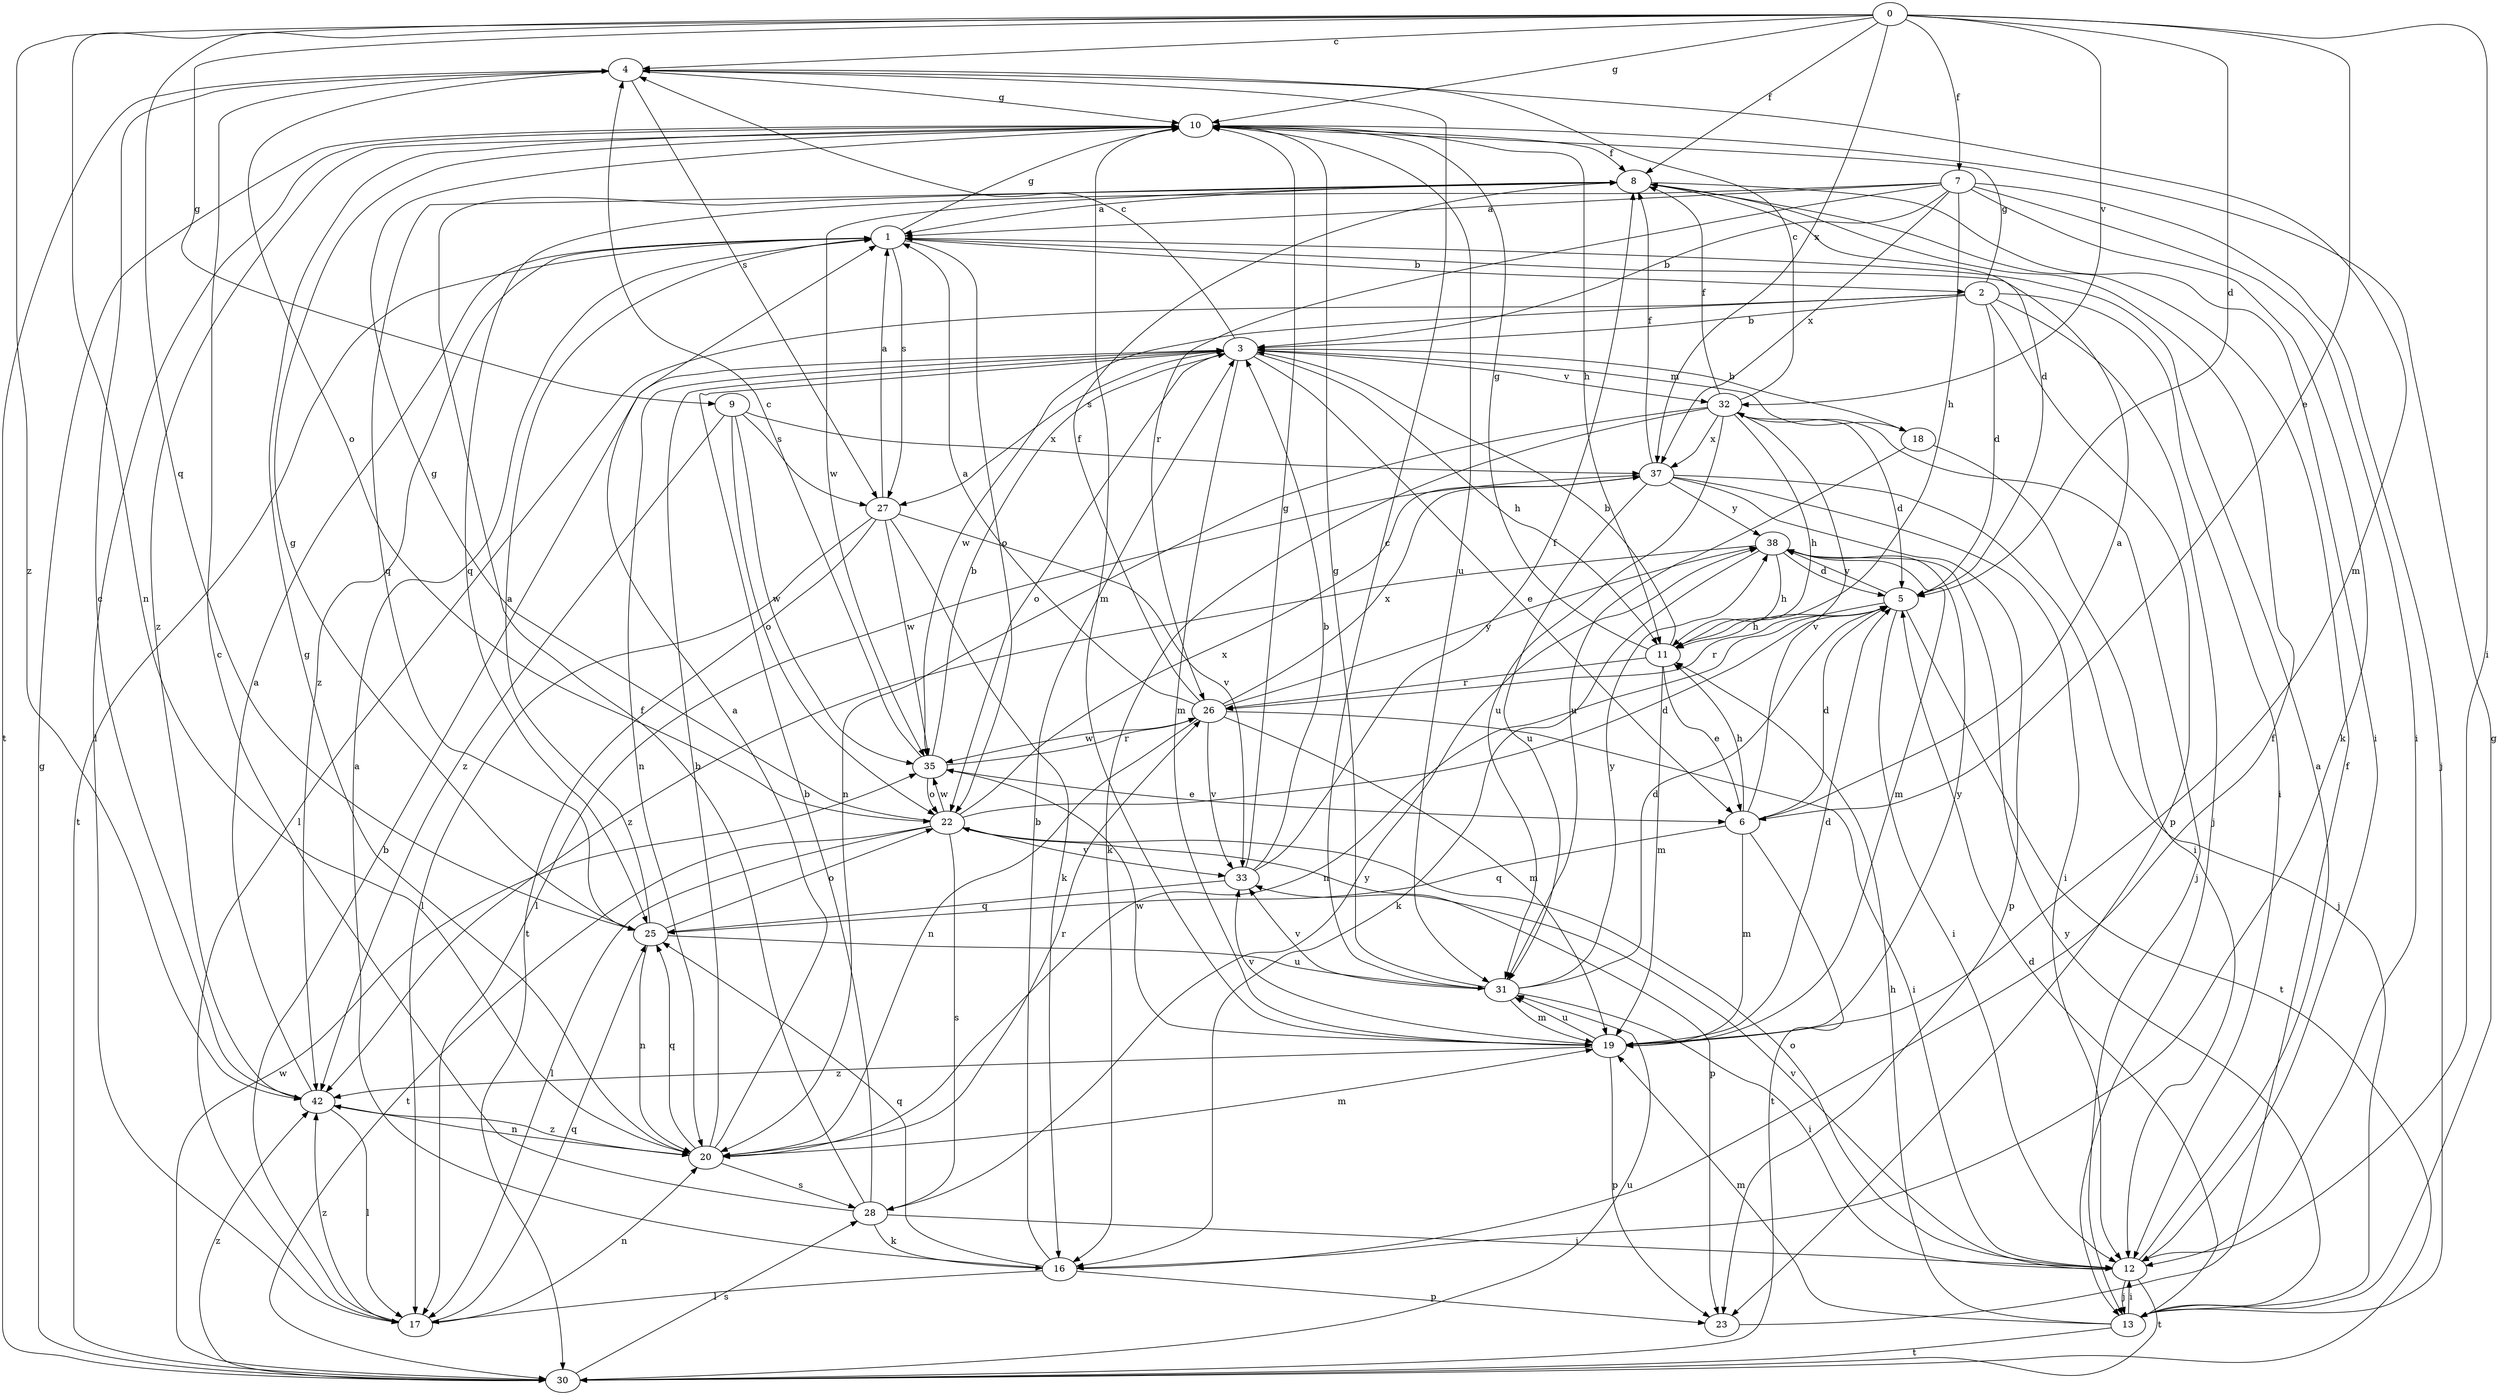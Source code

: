 strict digraph  {
0;
1;
2;
3;
4;
5;
6;
7;
8;
9;
10;
11;
12;
13;
16;
17;
18;
19;
20;
22;
23;
25;
26;
27;
28;
30;
31;
32;
33;
35;
37;
38;
42;
0 -> 4  [label=c];
0 -> 5  [label=d];
0 -> 6  [label=e];
0 -> 7  [label=f];
0 -> 8  [label=f];
0 -> 9  [label=g];
0 -> 10  [label=g];
0 -> 12  [label=i];
0 -> 20  [label=n];
0 -> 25  [label=q];
0 -> 32  [label=v];
0 -> 37  [label=x];
0 -> 42  [label=z];
1 -> 2  [label=b];
1 -> 10  [label=g];
1 -> 22  [label=o];
1 -> 27  [label=s];
1 -> 30  [label=t];
1 -> 42  [label=z];
2 -> 3  [label=b];
2 -> 5  [label=d];
2 -> 10  [label=g];
2 -> 12  [label=i];
2 -> 13  [label=j];
2 -> 17  [label=l];
2 -> 23  [label=p];
2 -> 35  [label=w];
3 -> 4  [label=c];
3 -> 6  [label=e];
3 -> 11  [label=h];
3 -> 18  [label=m];
3 -> 19  [label=m];
3 -> 20  [label=n];
3 -> 22  [label=o];
3 -> 27  [label=s];
3 -> 32  [label=v];
4 -> 10  [label=g];
4 -> 19  [label=m];
4 -> 22  [label=o];
4 -> 27  [label=s];
4 -> 30  [label=t];
5 -> 11  [label=h];
5 -> 12  [label=i];
5 -> 20  [label=n];
5 -> 26  [label=r];
5 -> 30  [label=t];
5 -> 38  [label=y];
6 -> 1  [label=a];
6 -> 5  [label=d];
6 -> 11  [label=h];
6 -> 19  [label=m];
6 -> 25  [label=q];
6 -> 30  [label=t];
6 -> 32  [label=v];
7 -> 1  [label=a];
7 -> 3  [label=b];
7 -> 11  [label=h];
7 -> 12  [label=i];
7 -> 13  [label=j];
7 -> 16  [label=k];
7 -> 25  [label=q];
7 -> 26  [label=r];
7 -> 37  [label=x];
8 -> 1  [label=a];
8 -> 5  [label=d];
8 -> 12  [label=i];
8 -> 25  [label=q];
8 -> 35  [label=w];
9 -> 22  [label=o];
9 -> 27  [label=s];
9 -> 35  [label=w];
9 -> 37  [label=x];
9 -> 42  [label=z];
10 -> 8  [label=f];
10 -> 11  [label=h];
10 -> 17  [label=l];
10 -> 19  [label=m];
10 -> 31  [label=u];
10 -> 42  [label=z];
11 -> 3  [label=b];
11 -> 6  [label=e];
11 -> 10  [label=g];
11 -> 19  [label=m];
11 -> 26  [label=r];
12 -> 1  [label=a];
12 -> 13  [label=j];
12 -> 22  [label=o];
12 -> 30  [label=t];
12 -> 33  [label=v];
13 -> 5  [label=d];
13 -> 10  [label=g];
13 -> 11  [label=h];
13 -> 12  [label=i];
13 -> 19  [label=m];
13 -> 30  [label=t];
13 -> 38  [label=y];
16 -> 1  [label=a];
16 -> 3  [label=b];
16 -> 8  [label=f];
16 -> 17  [label=l];
16 -> 23  [label=p];
16 -> 25  [label=q];
17 -> 3  [label=b];
17 -> 20  [label=n];
17 -> 25  [label=q];
17 -> 42  [label=z];
18 -> 3  [label=b];
18 -> 12  [label=i];
18 -> 31  [label=u];
19 -> 5  [label=d];
19 -> 23  [label=p];
19 -> 31  [label=u];
19 -> 33  [label=v];
19 -> 35  [label=w];
19 -> 38  [label=y];
19 -> 42  [label=z];
20 -> 1  [label=a];
20 -> 3  [label=b];
20 -> 10  [label=g];
20 -> 19  [label=m];
20 -> 25  [label=q];
20 -> 26  [label=r];
20 -> 28  [label=s];
20 -> 42  [label=z];
22 -> 5  [label=d];
22 -> 10  [label=g];
22 -> 17  [label=l];
22 -> 23  [label=p];
22 -> 28  [label=s];
22 -> 30  [label=t];
22 -> 33  [label=v];
22 -> 35  [label=w];
22 -> 37  [label=x];
23 -> 8  [label=f];
25 -> 1  [label=a];
25 -> 10  [label=g];
25 -> 20  [label=n];
25 -> 22  [label=o];
25 -> 31  [label=u];
26 -> 1  [label=a];
26 -> 8  [label=f];
26 -> 12  [label=i];
26 -> 19  [label=m];
26 -> 20  [label=n];
26 -> 33  [label=v];
26 -> 35  [label=w];
26 -> 37  [label=x];
26 -> 38  [label=y];
27 -> 1  [label=a];
27 -> 16  [label=k];
27 -> 17  [label=l];
27 -> 30  [label=t];
27 -> 33  [label=v];
27 -> 35  [label=w];
28 -> 3  [label=b];
28 -> 4  [label=c];
28 -> 8  [label=f];
28 -> 12  [label=i];
28 -> 16  [label=k];
28 -> 38  [label=y];
30 -> 10  [label=g];
30 -> 28  [label=s];
30 -> 31  [label=u];
30 -> 35  [label=w];
30 -> 42  [label=z];
31 -> 4  [label=c];
31 -> 5  [label=d];
31 -> 10  [label=g];
31 -> 12  [label=i];
31 -> 19  [label=m];
31 -> 33  [label=v];
31 -> 38  [label=y];
32 -> 4  [label=c];
32 -> 5  [label=d];
32 -> 8  [label=f];
32 -> 11  [label=h];
32 -> 13  [label=j];
32 -> 16  [label=k];
32 -> 20  [label=n];
32 -> 31  [label=u];
32 -> 37  [label=x];
33 -> 3  [label=b];
33 -> 8  [label=f];
33 -> 10  [label=g];
33 -> 25  [label=q];
35 -> 3  [label=b];
35 -> 4  [label=c];
35 -> 6  [label=e];
35 -> 22  [label=o];
35 -> 26  [label=r];
37 -> 8  [label=f];
37 -> 12  [label=i];
37 -> 13  [label=j];
37 -> 17  [label=l];
37 -> 23  [label=p];
37 -> 31  [label=u];
37 -> 38  [label=y];
38 -> 5  [label=d];
38 -> 11  [label=h];
38 -> 16  [label=k];
38 -> 19  [label=m];
38 -> 42  [label=z];
42 -> 1  [label=a];
42 -> 4  [label=c];
42 -> 17  [label=l];
42 -> 20  [label=n];
}
